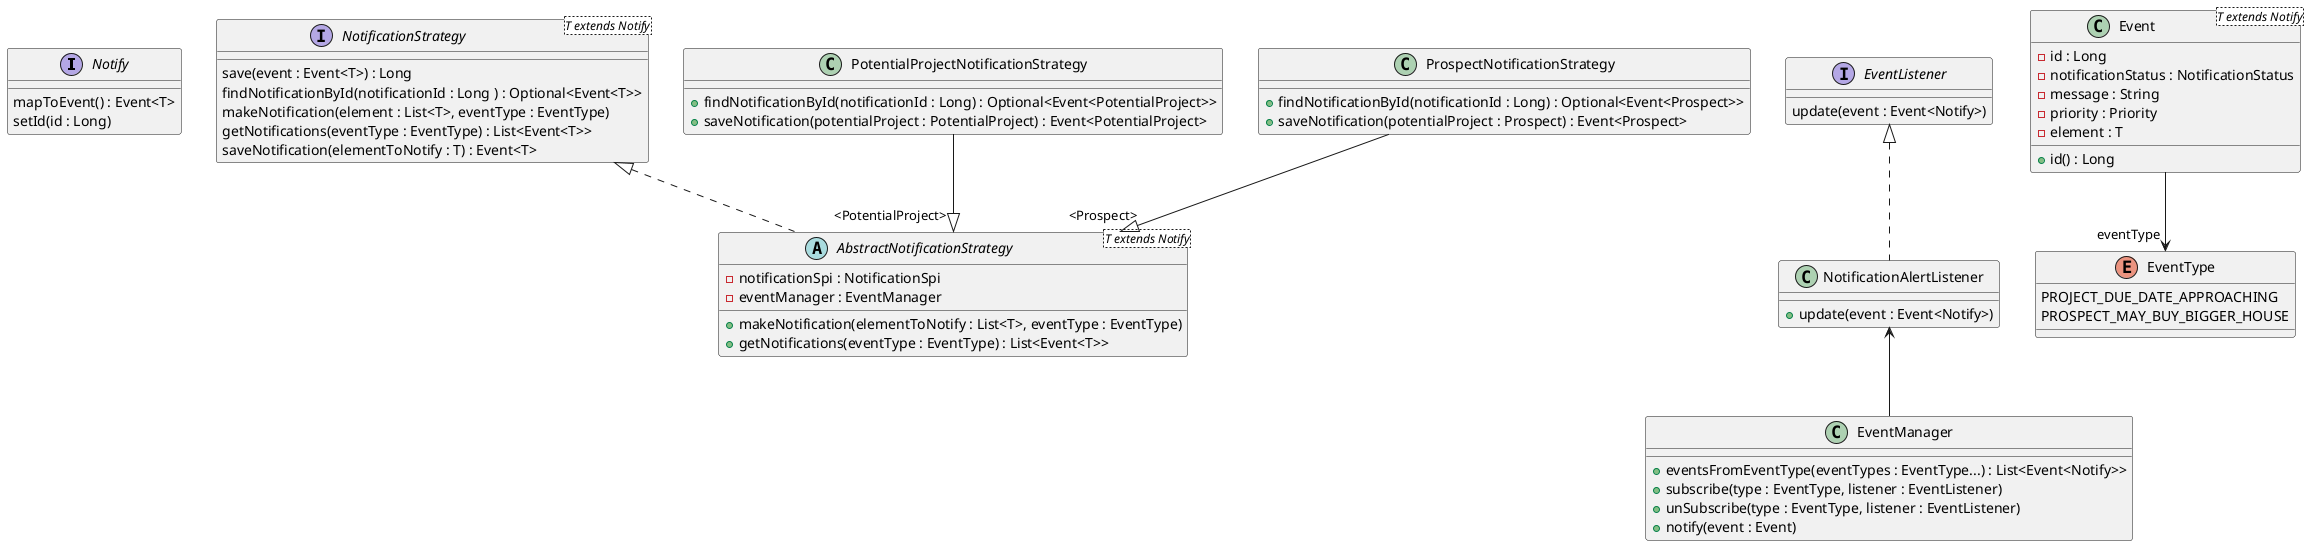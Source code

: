 @startuml
'https://plantuml.com/class-diagram

interface Notify {
mapToEvent() : Event<T>
setId(id : Long)
}
interface NotificationStrategy<T extends Notify> {
save(event : Event<T>) : Long
findNotificationById(notificationId : Long ) : Optional<Event<T>>
makeNotification(element : List<T>, eventType : EventType)
getNotifications(eventType : EventType) : List<Event<T>>
saveNotification(elementToNotify : T) : Event<T>
}
abstract class AbstractNotificationStrategy<T extends Notify> {
- notificationSpi : NotificationSpi
- eventManager : EventManager
+ makeNotification(elementToNotify : List<T>, eventType : EventType)
+ getNotifications(eventType : EventType) : List<Event<T>>
}
class PotentialProjectNotificationStrategy {
+ findNotificationById(notificationId : Long) : Optional<Event<PotentialProject>>
+ saveNotification(potentialProject : PotentialProject) : Event<PotentialProject>
}
class ProspectNotificationStrategy {
+ findNotificationById(notificationId : Long) : Optional<Event<Prospect>>
+ saveNotification(potentialProject : Prospect) : Event<Prospect>
}
interface EventListener {
update(event : Event<Notify>)
}
class NotificationAlertListener {
+ update(event : Event<Notify>)
}
class EventManager {
+ eventsFromEventType(eventTypes : EventType...) : List<Event<Notify>>
+ subscribe(type : EventType, listener : EventListener)
+ unSubscribe(type : EventType, listener : EventListener)
+ notify(event : Event)
}
class Event<T extends Notify> {
- id : Long
- notificationStatus : NotificationStatus
- message : String
- priority : Priority
- element : T
+ id() : Long
}
enum EventType{
PROJECT_DUE_DATE_APPROACHING
PROSPECT_MAY_BUY_BIGGER_HOUSE
}

NotificationStrategy <|.. AbstractNotificationStrategy
PotentialProjectNotificationStrategy --|> "<PotentialProject>" AbstractNotificationStrategy
ProspectNotificationStrategy --|> "<Prospect>" AbstractNotificationStrategy
EventListener <|.. NotificationAlertListener
Event --> "eventType" EventType
NotificationAlertListener <-- EventManager


/'EventListener <|.. NotificationAlertListener
EventType <-- Event
NotificationStrategy "<PotentialProject>" <|.. PotentialProjectNotificationStrategy
NotificationStrategy "<Prospect>" <|.. ProspectNotificationStrategy
Notify <|.. Prospect
Notify <|.. PotentialProject'/

@enduml